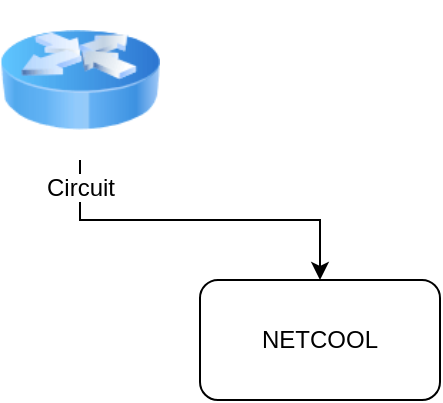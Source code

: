 <mxfile version="13.0.9" type="github"><diagram id="tWdVrf-Qeg5_HdpOC5kV" name="Page-1"><mxGraphModel dx="460" dy="794" grid="1" gridSize="10" guides="1" tooltips="1" connect="1" arrows="1" fold="1" page="1" pageScale="1" pageWidth="850" pageHeight="1100" math="0" shadow="0"><root><mxCell id="0"/><mxCell id="1" parent="0"/><mxCell id="Jaap6VVrAOP4JBxo27oL-3" style="edgeStyle=orthogonalEdgeStyle;rounded=0;orthogonalLoop=1;jettySize=auto;html=1;exitX=0.5;exitY=1;exitDx=0;exitDy=0;entryX=0.5;entryY=0;entryDx=0;entryDy=0;" edge="1" parent="1" source="Jaap6VVrAOP4JBxo27oL-1" target="Jaap6VVrAOP4JBxo27oL-2"><mxGeometry relative="1" as="geometry"/></mxCell><mxCell id="Jaap6VVrAOP4JBxo27oL-1" value="Circuit" style="image;html=1;labelBackgroundColor=#ffffff;image=img/lib/clip_art/networking/Router_Icon_128x128.png" vertex="1" parent="1"><mxGeometry x="50" y="100" width="80" height="80" as="geometry"/></mxCell><mxCell id="Jaap6VVrAOP4JBxo27oL-2" value="NETCOOL" style="rounded=1;whiteSpace=wrap;html=1;" vertex="1" parent="1"><mxGeometry x="150" y="240" width="120" height="60" as="geometry"/></mxCell></root></mxGraphModel></diagram></mxfile>
